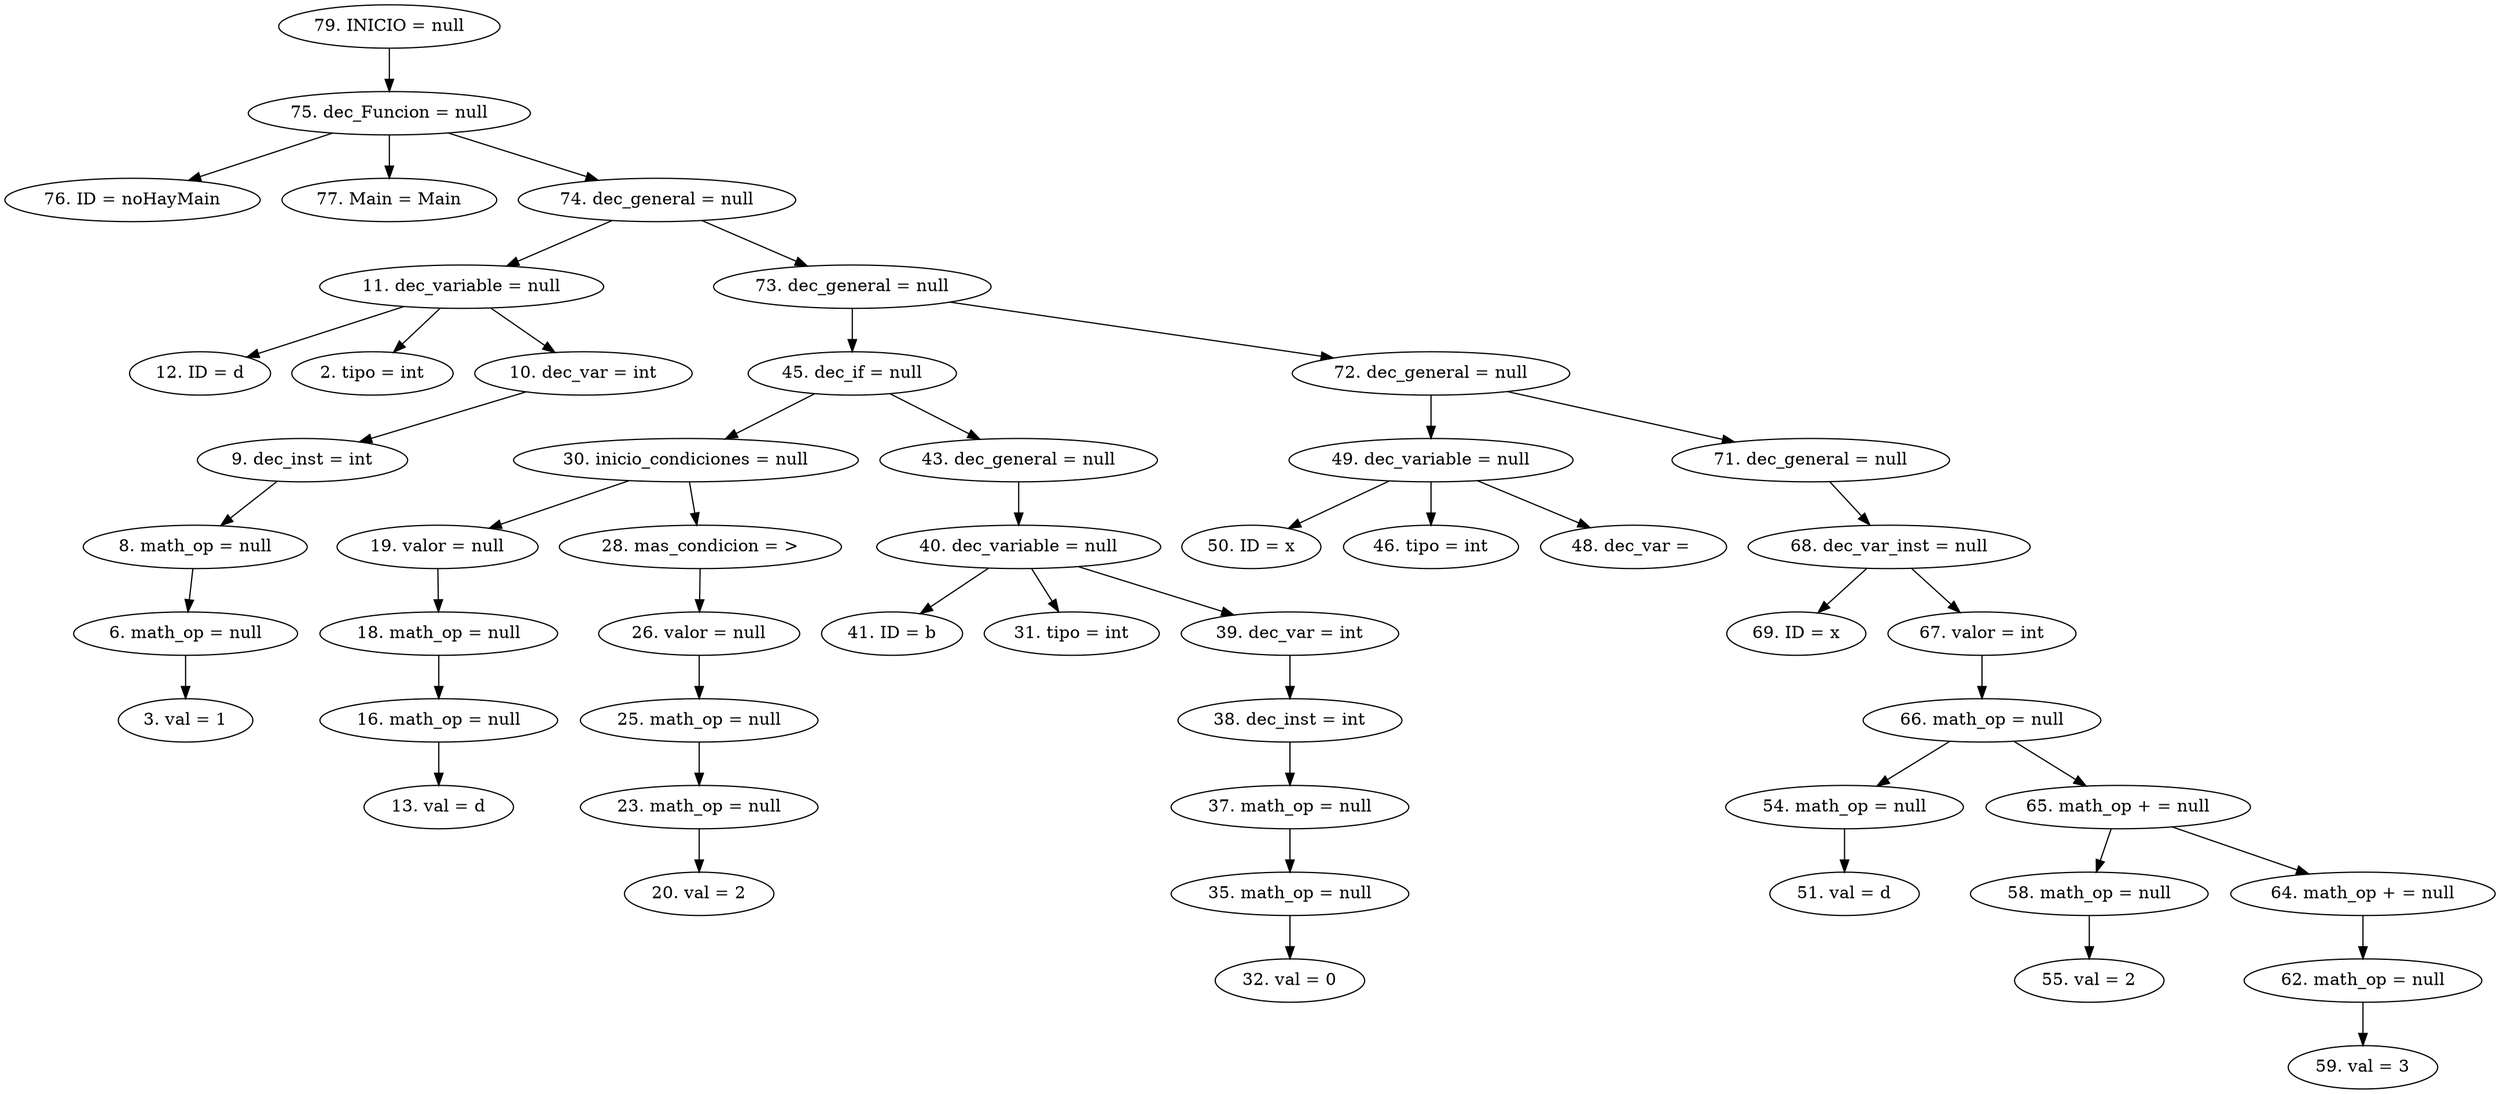 digraph G {
"79. INICIO = null"->"75. dec_Funcion = null"
"75. dec_Funcion = null"->"76. ID = noHayMain"
"75. dec_Funcion = null"->"77. Main = Main"
"75. dec_Funcion = null"->"74. dec_general = null"
"74. dec_general = null"->"11. dec_variable = null"
"11. dec_variable = null"->"12. ID = d"
"11. dec_variable = null"->"2. tipo = int"
"11. dec_variable = null"->"10. dec_var = int"
"10. dec_var = int"->"9. dec_inst = int"
"9. dec_inst = int"->"8. math_op = null"
"8. math_op = null"->"6. math_op = null"
"6. math_op = null"->"3. val = 1"
"74. dec_general = null"->"73. dec_general = null"
"73. dec_general = null"->"45. dec_if = null"
"45. dec_if = null"->"30. inicio_condiciones = null"
"30. inicio_condiciones = null"->"19. valor = null"
"19. valor = null"->"18. math_op = null"
"18. math_op = null"->"16. math_op = null"
"16. math_op = null"->"13. val = d"
"30. inicio_condiciones = null"->"28. mas_condicion = >"
"28. mas_condicion = >"->"26. valor = null"
"26. valor = null"->"25. math_op = null"
"25. math_op = null"->"23. math_op = null"
"23. math_op = null"->"20. val = 2"
"45. dec_if = null"->"43. dec_general = null"
"43. dec_general = null"->"40. dec_variable = null"
"40. dec_variable = null"->"41. ID = b"
"40. dec_variable = null"->"31. tipo = int"
"40. dec_variable = null"->"39. dec_var = int"
"39. dec_var = int"->"38. dec_inst = int"
"38. dec_inst = int"->"37. math_op = null"
"37. math_op = null"->"35. math_op = null"
"35. math_op = null"->"32. val = 0"
"73. dec_general = null"->"72. dec_general = null"
"72. dec_general = null"->"49. dec_variable = null"
"49. dec_variable = null"->"50. ID = x"
"49. dec_variable = null"->"46. tipo = int"
"49. dec_variable = null"->"48. dec_var = "
"72. dec_general = null"->"71. dec_general = null"
"71. dec_general = null"->"68. dec_var_inst = null"
"68. dec_var_inst = null"->"69. ID = x"
"68. dec_var_inst = null"->"67. valor = int"
"67. valor = int"->"66. math_op = null"
"66. math_op = null"->"54. math_op = null"
"54. math_op = null"->"51. val = d"
"66. math_op = null"->"65. math_op + = null"
"65. math_op + = null"->"58. math_op = null"
"58. math_op = null"->"55. val = 2"
"65. math_op + = null"->"64. math_op + = null"
"64. math_op + = null"->"62. math_op = null"
"62. math_op = null"->"59. val = 3"


}
